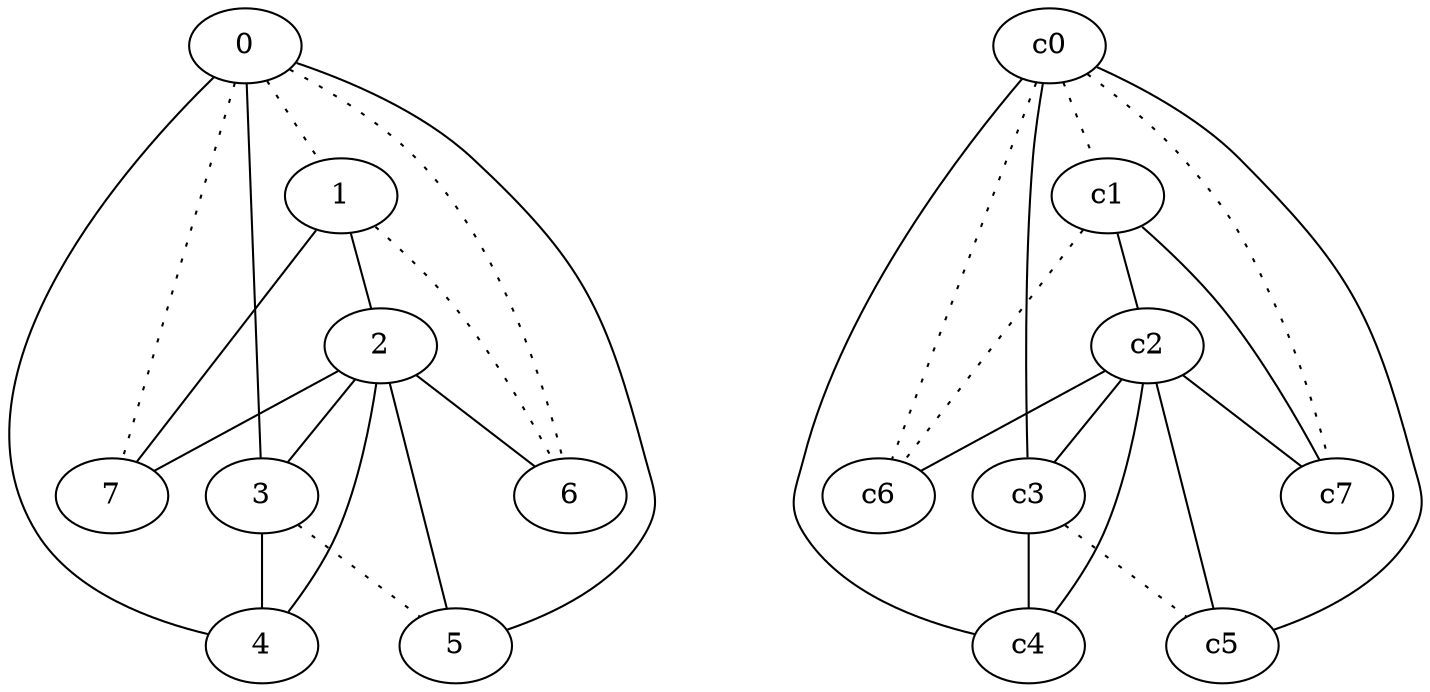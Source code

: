 graph {
a0[label=0];
a1[label=1];
a2[label=2];
a3[label=3];
a4[label=4];
a5[label=5];
a6[label=6];
a7[label=7];
a0 -- a1 [style=dotted];
a0 -- a3;
a0 -- a4;
a0 -- a5;
a0 -- a6 [style=dotted];
a0 -- a7 [style=dotted];
a1 -- a2;
a1 -- a6 [style=dotted];
a1 -- a7;
a2 -- a3;
a2 -- a4;
a2 -- a5;
a2 -- a6;
a2 -- a7;
a3 -- a4;
a3 -- a5 [style=dotted];
c0 -- c1 [style=dotted];
c0 -- c3;
c0 -- c4;
c0 -- c5;
c0 -- c6 [style=dotted];
c0 -- c7 [style=dotted];
c1 -- c2;
c1 -- c6 [style=dotted];
c1 -- c7;
c2 -- c3;
c2 -- c4;
c2 -- c5;
c2 -- c6;
c2 -- c7;
c3 -- c4;
c3 -- c5 [style=dotted];
}
